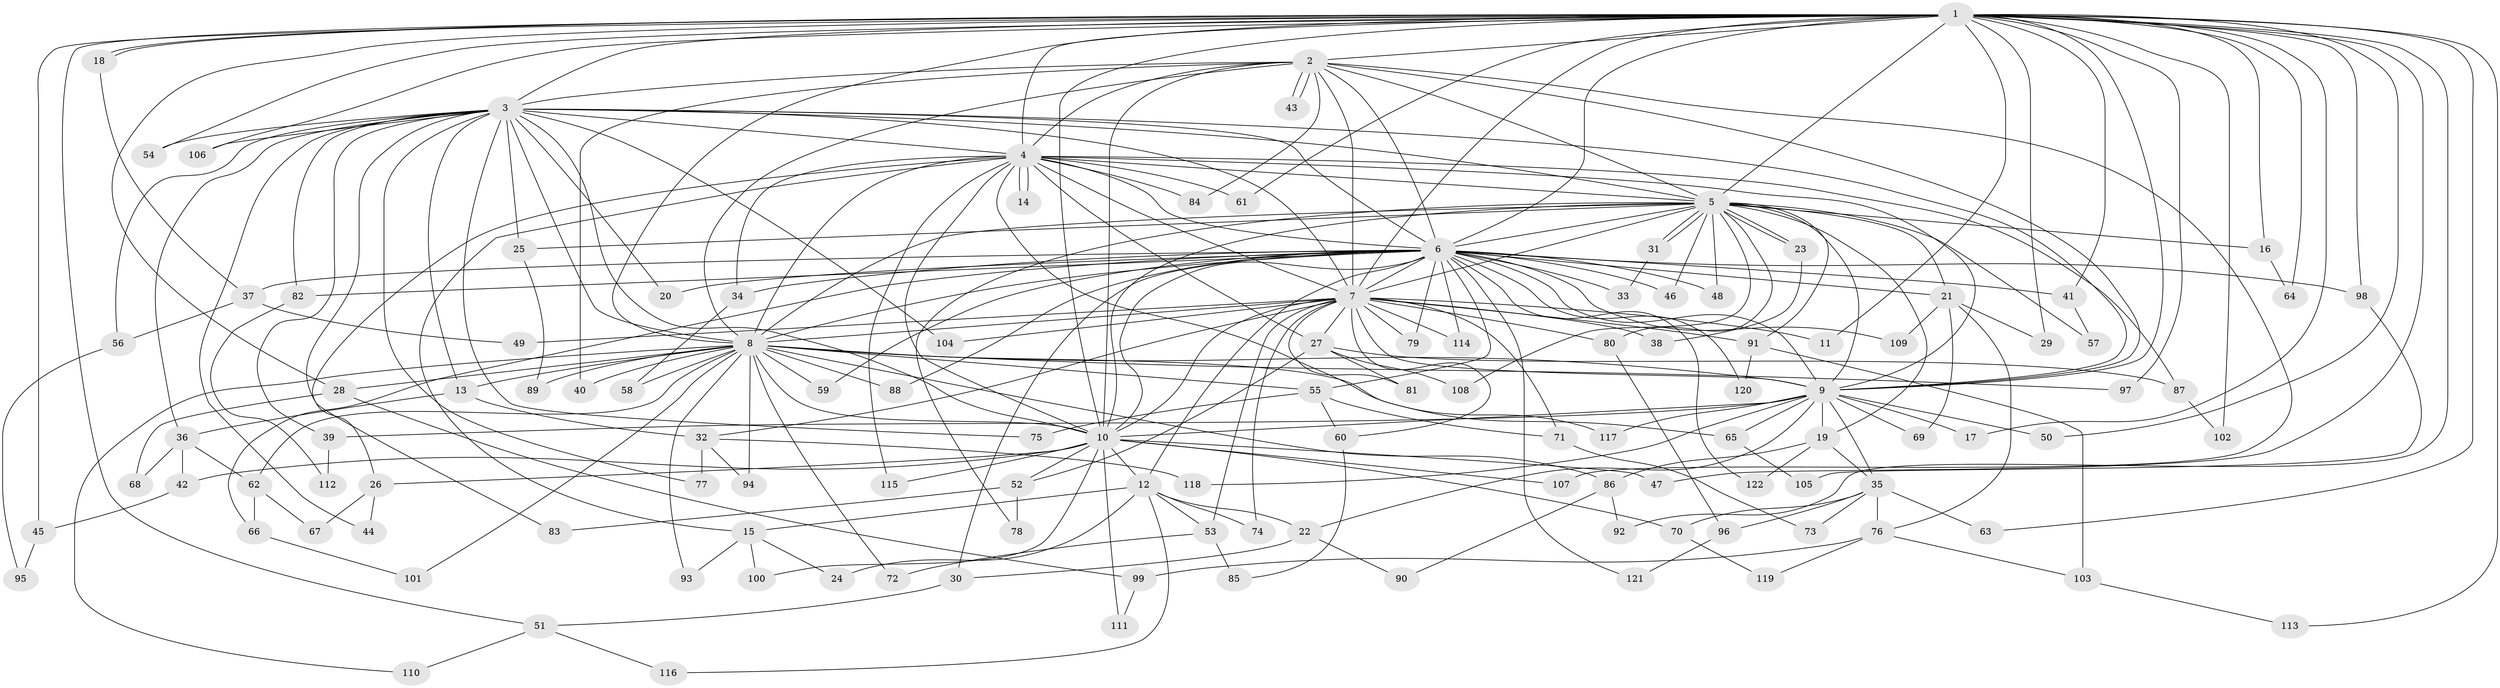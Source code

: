 // Generated by graph-tools (version 1.1) at 2025/34/03/09/25 02:34:35]
// undirected, 122 vertices, 269 edges
graph export_dot {
graph [start="1"]
  node [color=gray90,style=filled];
  1;
  2;
  3;
  4;
  5;
  6;
  7;
  8;
  9;
  10;
  11;
  12;
  13;
  14;
  15;
  16;
  17;
  18;
  19;
  20;
  21;
  22;
  23;
  24;
  25;
  26;
  27;
  28;
  29;
  30;
  31;
  32;
  33;
  34;
  35;
  36;
  37;
  38;
  39;
  40;
  41;
  42;
  43;
  44;
  45;
  46;
  47;
  48;
  49;
  50;
  51;
  52;
  53;
  54;
  55;
  56;
  57;
  58;
  59;
  60;
  61;
  62;
  63;
  64;
  65;
  66;
  67;
  68;
  69;
  70;
  71;
  72;
  73;
  74;
  75;
  76;
  77;
  78;
  79;
  80;
  81;
  82;
  83;
  84;
  85;
  86;
  87;
  88;
  89;
  90;
  91;
  92;
  93;
  94;
  95;
  96;
  97;
  98;
  99;
  100;
  101;
  102;
  103;
  104;
  105;
  106;
  107;
  108;
  109;
  110;
  111;
  112;
  113;
  114;
  115;
  116;
  117;
  118;
  119;
  120;
  121;
  122;
  1 -- 2;
  1 -- 3;
  1 -- 4;
  1 -- 5;
  1 -- 6;
  1 -- 7;
  1 -- 8;
  1 -- 9;
  1 -- 10;
  1 -- 11;
  1 -- 16;
  1 -- 17;
  1 -- 18;
  1 -- 18;
  1 -- 28;
  1 -- 29;
  1 -- 41;
  1 -- 45;
  1 -- 47;
  1 -- 50;
  1 -- 51;
  1 -- 54;
  1 -- 61;
  1 -- 63;
  1 -- 64;
  1 -- 92;
  1 -- 97;
  1 -- 98;
  1 -- 102;
  1 -- 106;
  1 -- 113;
  2 -- 3;
  2 -- 4;
  2 -- 5;
  2 -- 6;
  2 -- 7;
  2 -- 8;
  2 -- 9;
  2 -- 10;
  2 -- 40;
  2 -- 43;
  2 -- 43;
  2 -- 84;
  2 -- 107;
  3 -- 4;
  3 -- 5;
  3 -- 6;
  3 -- 7;
  3 -- 8;
  3 -- 9;
  3 -- 10;
  3 -- 13;
  3 -- 20;
  3 -- 25;
  3 -- 36;
  3 -- 39;
  3 -- 44;
  3 -- 54;
  3 -- 56;
  3 -- 75;
  3 -- 77;
  3 -- 82;
  3 -- 83;
  3 -- 104;
  3 -- 106;
  4 -- 5;
  4 -- 6;
  4 -- 7;
  4 -- 8;
  4 -- 9;
  4 -- 10;
  4 -- 14;
  4 -- 14;
  4 -- 15;
  4 -- 26;
  4 -- 27;
  4 -- 34;
  4 -- 61;
  4 -- 84;
  4 -- 87;
  4 -- 115;
  4 -- 117;
  5 -- 6;
  5 -- 7;
  5 -- 8;
  5 -- 9;
  5 -- 10;
  5 -- 16;
  5 -- 19;
  5 -- 21;
  5 -- 23;
  5 -- 23;
  5 -- 25;
  5 -- 31;
  5 -- 31;
  5 -- 46;
  5 -- 48;
  5 -- 57;
  5 -- 78;
  5 -- 80;
  5 -- 91;
  5 -- 108;
  6 -- 7;
  6 -- 8;
  6 -- 9;
  6 -- 10;
  6 -- 12;
  6 -- 20;
  6 -- 21;
  6 -- 30;
  6 -- 33;
  6 -- 34;
  6 -- 37;
  6 -- 41;
  6 -- 46;
  6 -- 48;
  6 -- 55;
  6 -- 59;
  6 -- 66;
  6 -- 79;
  6 -- 82;
  6 -- 88;
  6 -- 98;
  6 -- 109;
  6 -- 114;
  6 -- 120;
  6 -- 121;
  6 -- 122;
  7 -- 8;
  7 -- 9;
  7 -- 10;
  7 -- 11;
  7 -- 27;
  7 -- 32;
  7 -- 38;
  7 -- 49;
  7 -- 53;
  7 -- 60;
  7 -- 71;
  7 -- 74;
  7 -- 79;
  7 -- 80;
  7 -- 81;
  7 -- 91;
  7 -- 104;
  7 -- 114;
  8 -- 9;
  8 -- 10;
  8 -- 13;
  8 -- 28;
  8 -- 40;
  8 -- 55;
  8 -- 58;
  8 -- 59;
  8 -- 62;
  8 -- 65;
  8 -- 72;
  8 -- 86;
  8 -- 88;
  8 -- 89;
  8 -- 93;
  8 -- 94;
  8 -- 97;
  8 -- 101;
  8 -- 110;
  9 -- 10;
  9 -- 17;
  9 -- 19;
  9 -- 22;
  9 -- 35;
  9 -- 39;
  9 -- 50;
  9 -- 65;
  9 -- 69;
  9 -- 117;
  9 -- 118;
  10 -- 12;
  10 -- 26;
  10 -- 42;
  10 -- 47;
  10 -- 52;
  10 -- 70;
  10 -- 100;
  10 -- 107;
  10 -- 111;
  10 -- 115;
  12 -- 15;
  12 -- 22;
  12 -- 24;
  12 -- 53;
  12 -- 74;
  12 -- 116;
  13 -- 32;
  13 -- 36;
  15 -- 24;
  15 -- 93;
  15 -- 100;
  16 -- 64;
  18 -- 37;
  19 -- 35;
  19 -- 86;
  19 -- 122;
  21 -- 29;
  21 -- 69;
  21 -- 76;
  21 -- 109;
  22 -- 30;
  22 -- 90;
  23 -- 38;
  25 -- 89;
  26 -- 44;
  26 -- 67;
  27 -- 52;
  27 -- 81;
  27 -- 87;
  27 -- 108;
  28 -- 68;
  28 -- 99;
  30 -- 51;
  31 -- 33;
  32 -- 77;
  32 -- 94;
  32 -- 118;
  34 -- 58;
  35 -- 63;
  35 -- 70;
  35 -- 73;
  35 -- 76;
  35 -- 96;
  36 -- 42;
  36 -- 62;
  36 -- 68;
  37 -- 49;
  37 -- 56;
  39 -- 112;
  41 -- 57;
  42 -- 45;
  45 -- 95;
  51 -- 110;
  51 -- 116;
  52 -- 78;
  52 -- 83;
  53 -- 72;
  53 -- 85;
  55 -- 60;
  55 -- 71;
  55 -- 75;
  56 -- 95;
  60 -- 85;
  62 -- 66;
  62 -- 67;
  65 -- 105;
  66 -- 101;
  70 -- 119;
  71 -- 73;
  76 -- 99;
  76 -- 103;
  76 -- 119;
  80 -- 96;
  82 -- 112;
  86 -- 90;
  86 -- 92;
  87 -- 102;
  91 -- 103;
  91 -- 120;
  96 -- 121;
  98 -- 105;
  99 -- 111;
  103 -- 113;
}
